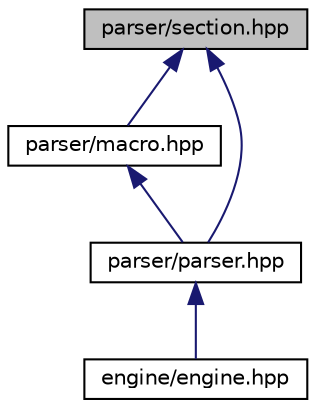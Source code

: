 digraph "parser/section.hpp"
{
  edge [fontname="Helvetica",fontsize="10",labelfontname="Helvetica",labelfontsize="10"];
  node [fontname="Helvetica",fontsize="10",shape=record];
  Node1 [label="parser/section.hpp",height=0.2,width=0.4,color="black", fillcolor="grey75", style="filled", fontcolor="black"];
  Node1 -> Node2 [dir="back",color="midnightblue",fontsize="10",style="solid",fontname="Helvetica"];
  Node2 [label="parser/macro.hpp",height=0.2,width=0.4,color="black", fillcolor="white", style="filled",URL="$macro_8hpp.html"];
  Node2 -> Node3 [dir="back",color="midnightblue",fontsize="10",style="solid",fontname="Helvetica"];
  Node3 [label="parser/parser.hpp",height=0.2,width=0.4,color="black", fillcolor="white", style="filled",URL="$parser_8hpp.html"];
  Node3 -> Node4 [dir="back",color="midnightblue",fontsize="10",style="solid",fontname="Helvetica"];
  Node4 [label="engine/engine.hpp",height=0.2,width=0.4,color="black", fillcolor="white", style="filled",URL="$engine_8hpp.html"];
  Node1 -> Node3 [dir="back",color="midnightblue",fontsize="10",style="solid",fontname="Helvetica"];
}
